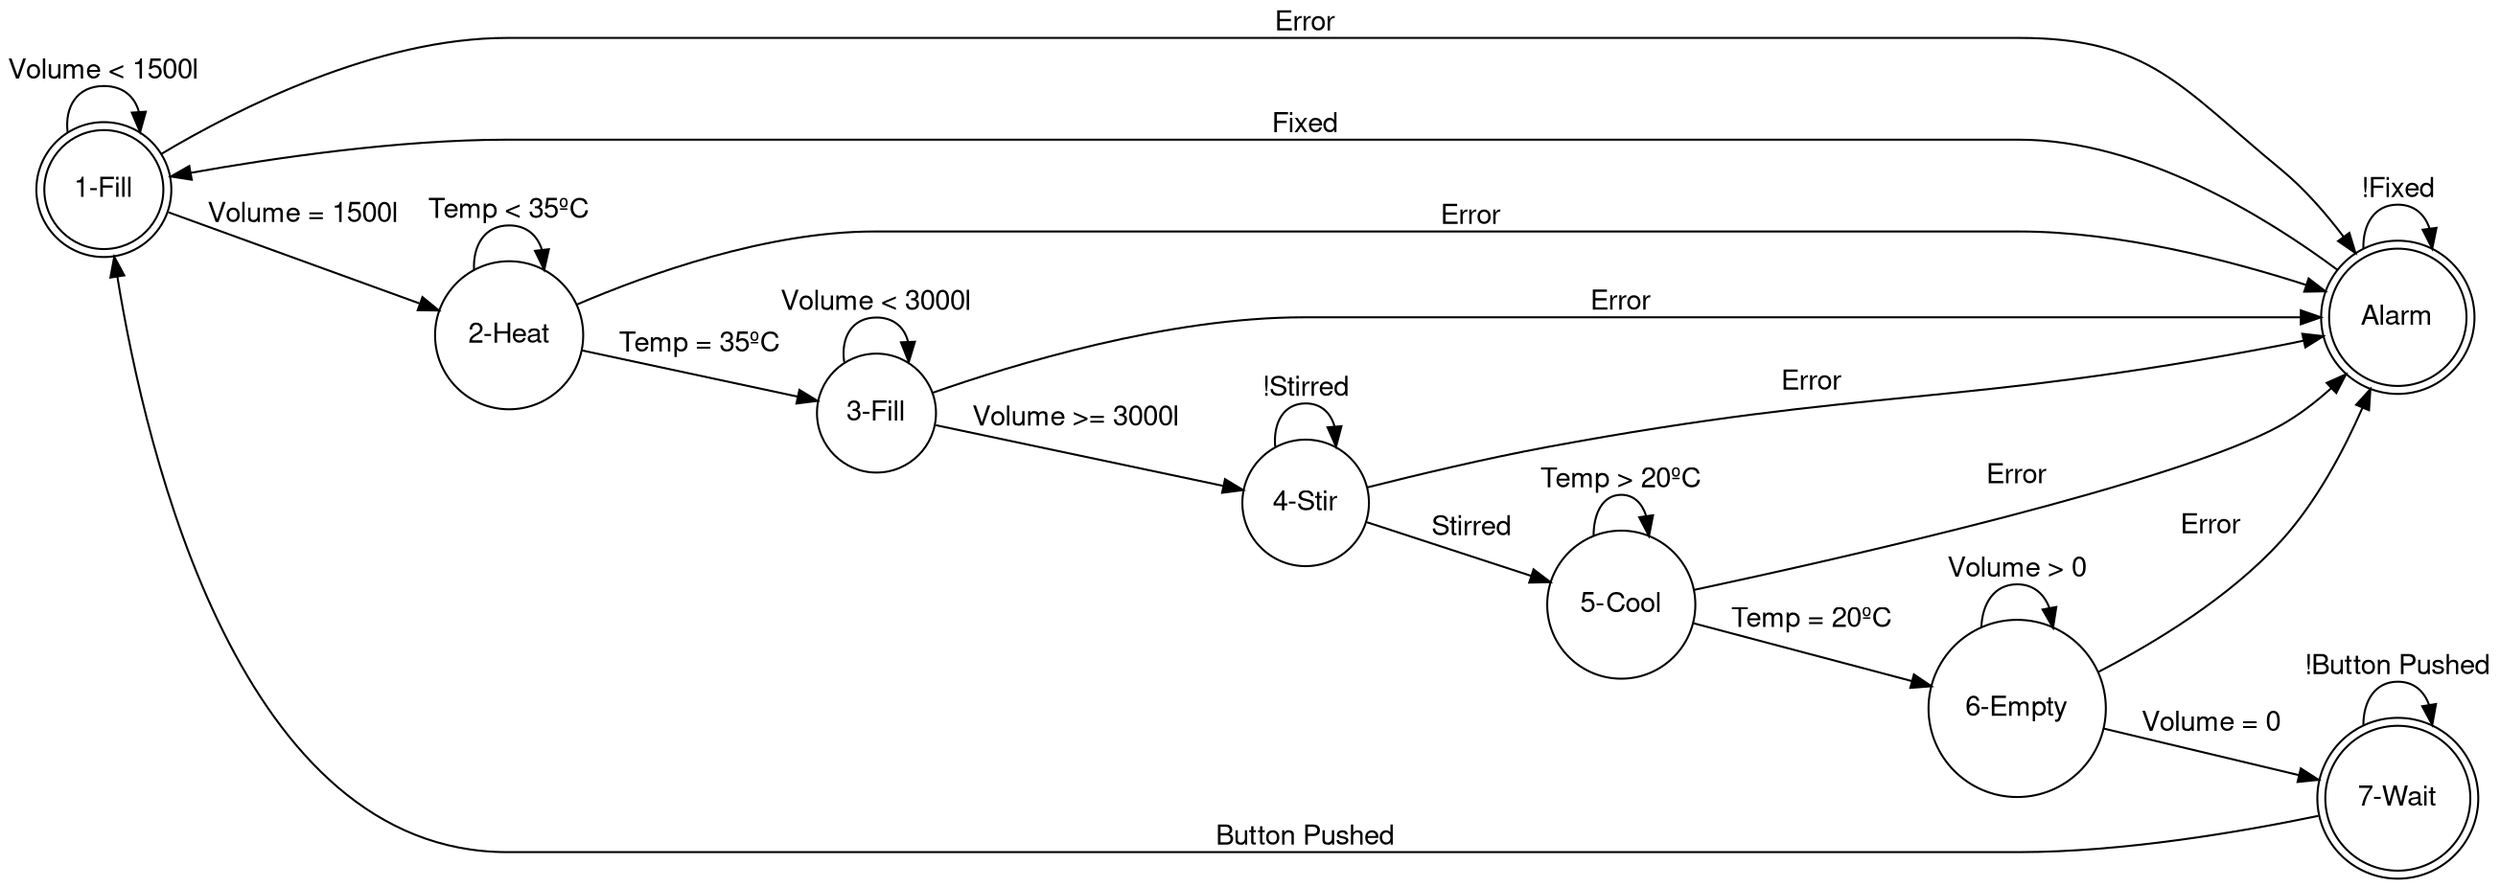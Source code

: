 /*
  * Rafael Ramírez Salas
  * Ingeniería de Computadores, Universidad de Málaga
  * Trabajo de Fin de Grado 2024: Fail Tolerant DualNano
*/

digraph finite_state_machine {
	fontname = "Helvetica, Arial, sans-serif"
	node [fontname = "Helvetica, Arial, sans-serif"]
	edge [fontname = "Helvetica, Arial, sans-serif"]
	rankdir = LR;
	node [shape = doublecircle]; 0 6 7;
	node [shape = circle];

	0 [label = "1-Fill"]
	1 [label = "2-Heat"]
	2 [label = "3-Fill"]
	3 [label = "4-Stir"]
	4 [label = "5-Cool"]
	5 [label = "6-Empty"]
	6 [label = "7-Wait"]
	7 [label = "Alarm"]

	0 -> 0 [label = "Volume < 1500l"];
	0 -> 1 [label = "Volume = 1500l"];
	1 -> 1 [label = "Temp < 35ºC"];
	1 -> 2 [label = "Temp = 35ºC"];
	2 -> 2 [label = "Volume < 3000l"];
	2 -> 3 [label = "Volume >= 3000l"];
	3 -> 3 [label = "!Stirred"];
	3 -> 4 [label = "Stirred"];
	4 -> 4 [label = "Temp > 20ºC"];
	4 -> 5 [label = "Temp = 20ºC"];
	5 -> 5 [label = "Volume > 0"];
	5 -> 6 [label = "Volume = 0"];
	6 -> 6 [label = "!Button Pushed"];
	6 -> 0 [label = "Button Pushed"];
	7 -> 7 [label = "!Fixed"];
	7 -> 0 [label = "Fixed"];

	0 -> 7 [label = "Error"];
	1 -> 7 [label = "Error"];
	2 -> 7 [label = "Error"];
	3 -> 7 [label = "Error"];
	4 -> 7 [label = "Error"];
	5 -> 7 [label = "Error"];
}
